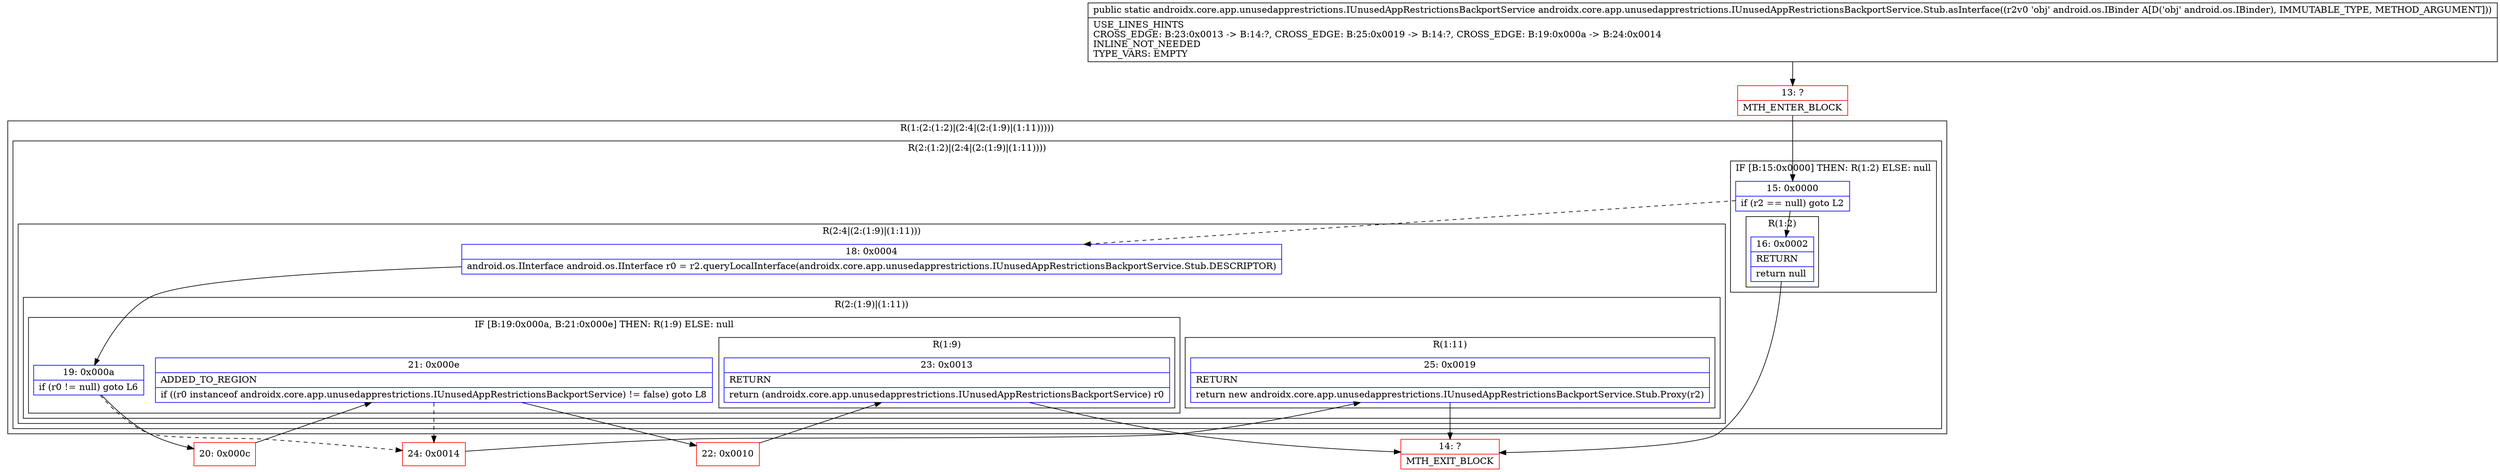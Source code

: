 digraph "CFG forandroidx.core.app.unusedapprestrictions.IUnusedAppRestrictionsBackportService.Stub.asInterface(Landroid\/os\/IBinder;)Landroidx\/core\/app\/unusedapprestrictions\/IUnusedAppRestrictionsBackportService;" {
subgraph cluster_Region_683416958 {
label = "R(1:(2:(1:2)|(2:4|(2:(1:9)|(1:11)))))";
node [shape=record,color=blue];
subgraph cluster_Region_1797714215 {
label = "R(2:(1:2)|(2:4|(2:(1:9)|(1:11))))";
node [shape=record,color=blue];
subgraph cluster_IfRegion_389464547 {
label = "IF [B:15:0x0000] THEN: R(1:2) ELSE: null";
node [shape=record,color=blue];
Node_15 [shape=record,label="{15\:\ 0x0000|if (r2 == null) goto L2\l}"];
subgraph cluster_Region_350797042 {
label = "R(1:2)";
node [shape=record,color=blue];
Node_16 [shape=record,label="{16\:\ 0x0002|RETURN\l|return null\l}"];
}
}
subgraph cluster_Region_1639153681 {
label = "R(2:4|(2:(1:9)|(1:11)))";
node [shape=record,color=blue];
Node_18 [shape=record,label="{18\:\ 0x0004|android.os.IInterface android.os.IInterface r0 = r2.queryLocalInterface(androidx.core.app.unusedapprestrictions.IUnusedAppRestrictionsBackportService.Stub.DESCRIPTOR)\l}"];
subgraph cluster_Region_1559696636 {
label = "R(2:(1:9)|(1:11))";
node [shape=record,color=blue];
subgraph cluster_IfRegion_1197785075 {
label = "IF [B:19:0x000a, B:21:0x000e] THEN: R(1:9) ELSE: null";
node [shape=record,color=blue];
Node_19 [shape=record,label="{19\:\ 0x000a|if (r0 != null) goto L6\l}"];
Node_21 [shape=record,label="{21\:\ 0x000e|ADDED_TO_REGION\l|if ((r0 instanceof androidx.core.app.unusedapprestrictions.IUnusedAppRestrictionsBackportService) != false) goto L8\l}"];
subgraph cluster_Region_2055354874 {
label = "R(1:9)";
node [shape=record,color=blue];
Node_23 [shape=record,label="{23\:\ 0x0013|RETURN\l|return (androidx.core.app.unusedapprestrictions.IUnusedAppRestrictionsBackportService) r0\l}"];
}
}
subgraph cluster_Region_8677772 {
label = "R(1:11)";
node [shape=record,color=blue];
Node_25 [shape=record,label="{25\:\ 0x0019|RETURN\l|return new androidx.core.app.unusedapprestrictions.IUnusedAppRestrictionsBackportService.Stub.Proxy(r2)\l}"];
}
}
}
}
}
Node_13 [shape=record,color=red,label="{13\:\ ?|MTH_ENTER_BLOCK\l}"];
Node_14 [shape=record,color=red,label="{14\:\ ?|MTH_EXIT_BLOCK\l}"];
Node_20 [shape=record,color=red,label="{20\:\ 0x000c}"];
Node_22 [shape=record,color=red,label="{22\:\ 0x0010}"];
Node_24 [shape=record,color=red,label="{24\:\ 0x0014}"];
MethodNode[shape=record,label="{public static androidx.core.app.unusedapprestrictions.IUnusedAppRestrictionsBackportService androidx.core.app.unusedapprestrictions.IUnusedAppRestrictionsBackportService.Stub.asInterface((r2v0 'obj' android.os.IBinder A[D('obj' android.os.IBinder), IMMUTABLE_TYPE, METHOD_ARGUMENT]))  | USE_LINES_HINTS\lCROSS_EDGE: B:23:0x0013 \-\> B:14:?, CROSS_EDGE: B:25:0x0019 \-\> B:14:?, CROSS_EDGE: B:19:0x000a \-\> B:24:0x0014\lINLINE_NOT_NEEDED\lTYPE_VARS: EMPTY\l}"];
MethodNode -> Node_13;Node_15 -> Node_16;
Node_15 -> Node_18[style=dashed];
Node_16 -> Node_14;
Node_18 -> Node_19;
Node_19 -> Node_20;
Node_19 -> Node_24[style=dashed];
Node_21 -> Node_22;
Node_21 -> Node_24[style=dashed];
Node_23 -> Node_14;
Node_25 -> Node_14;
Node_13 -> Node_15;
Node_20 -> Node_21;
Node_22 -> Node_23;
Node_24 -> Node_25;
}


